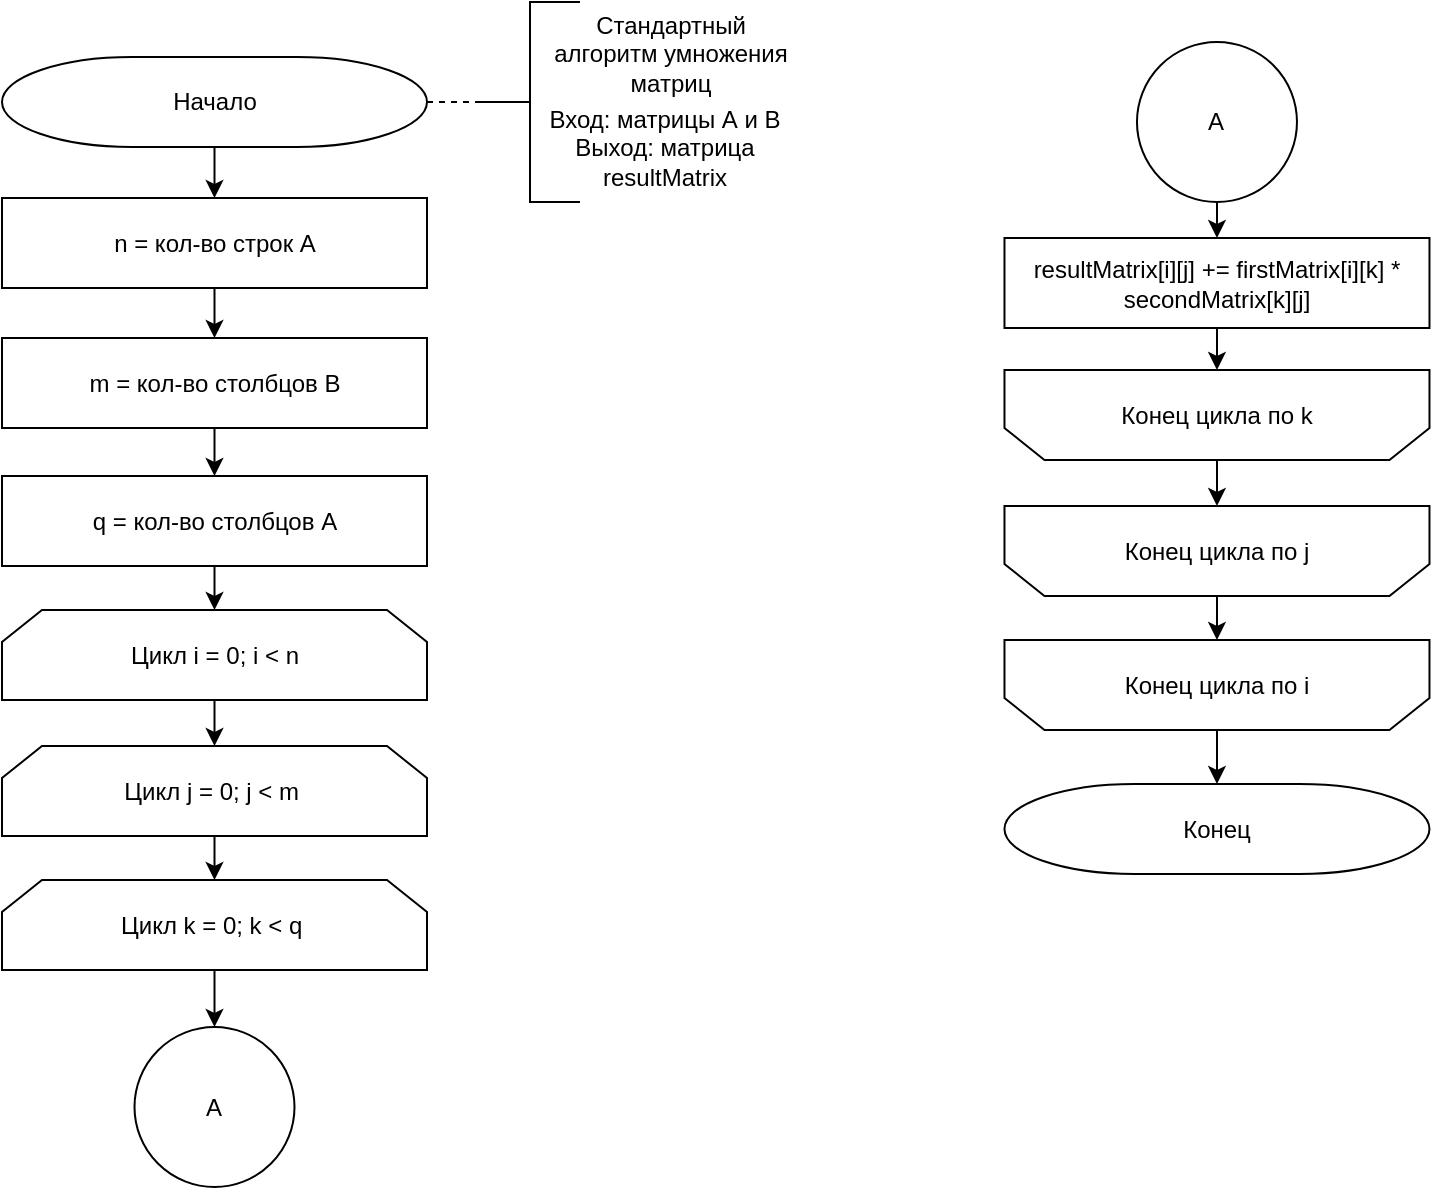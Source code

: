 <mxfile version="22.1.2" type="device">
  <diagram name="Page-1" id="U7-cKlfv5PTrTjfOpDwA">
    <mxGraphModel dx="1364" dy="843" grid="0" gridSize="10" guides="1" tooltips="1" connect="1" arrows="1" fold="1" page="0" pageScale="1" pageWidth="827" pageHeight="1169" math="0" shadow="0">
      <root>
        <mxCell id="0" />
        <mxCell id="1" parent="0" />
        <mxCell id="_3iAhGR6jsmJt0yVG2D_-2" value="Начало" style="strokeWidth=1;html=1;shape=mxgraph.flowchart.terminator;whiteSpace=wrap;rotation=0;" parent="1" vertex="1">
          <mxGeometry x="290" y="167.5" width="212.5" height="45" as="geometry" />
        </mxCell>
        <mxCell id="_3iAhGR6jsmJt0yVG2D_-3" value="Цикл i = 0; i &amp;lt; n" style="shape=loopLimit;whiteSpace=wrap;html=1;rotation=0;" parent="1" vertex="1">
          <mxGeometry x="290" y="444" width="212.5" height="45" as="geometry" />
        </mxCell>
        <mxCell id="_3iAhGR6jsmJt0yVG2D_-8" value="n = кол-во строк А" style="rounded=0;whiteSpace=wrap;html=1;rotation=0;" parent="1" vertex="1">
          <mxGeometry x="290" y="238" width="212.5" height="45" as="geometry" />
        </mxCell>
        <mxCell id="_3iAhGR6jsmJt0yVG2D_-32" value="Конец цикла по j" style="shape=loopLimit;whiteSpace=wrap;html=1;strokeColor=default;fontFamily=Helvetica;fontSize=12;fontColor=default;fillColor=default;rotation=0;direction=west;" parent="1" vertex="1">
          <mxGeometry x="791.24" y="392" width="212.5" height="45" as="geometry" />
        </mxCell>
        <mxCell id="_3iAhGR6jsmJt0yVG2D_-33" value="Конец цикла по i" style="shape=loopLimit;whiteSpace=wrap;html=1;strokeColor=default;fontFamily=Helvetica;fontSize=12;fontColor=default;fillColor=default;rotation=0;direction=west;" parent="1" vertex="1">
          <mxGeometry x="791.24" y="459" width="212.5" height="45" as="geometry" />
        </mxCell>
        <mxCell id="_3iAhGR6jsmJt0yVG2D_-42" value="А" style="ellipse;whiteSpace=wrap;html=1;aspect=fixed;strokeColor=default;fontFamily=Helvetica;fontSize=12;fontColor=default;fillColor=default;rotation=0;" parent="1" vertex="1">
          <mxGeometry x="356.25" y="652.5" width="80" height="80" as="geometry" />
        </mxCell>
        <mxCell id="_3iAhGR6jsmJt0yVG2D_-43" value="А" style="ellipse;whiteSpace=wrap;html=1;aspect=fixed;strokeColor=default;fontFamily=Helvetica;fontSize=12;fontColor=default;fillColor=default;rotation=0;" parent="1" vertex="1">
          <mxGeometry x="857.49" y="160" width="80" height="80" as="geometry" />
        </mxCell>
        <mxCell id="i-B9xMAHwKczMUL0X5Is-1" value="" style="endArrow=classic;html=1;rounded=0;fontFamily=Helvetica;fontSize=12;fontColor=default;exitX=0.5;exitY=1;exitDx=0;exitDy=0;exitPerimeter=0;entryX=0.5;entryY=0;entryDx=0;entryDy=0;" parent="1" source="_3iAhGR6jsmJt0yVG2D_-2" target="_3iAhGR6jsmJt0yVG2D_-8" edge="1">
          <mxGeometry width="50" height="50" relative="1" as="geometry">
            <mxPoint x="700" y="470" as="sourcePoint" />
            <mxPoint x="750" y="420" as="targetPoint" />
          </mxGeometry>
        </mxCell>
        <mxCell id="i-B9xMAHwKczMUL0X5Is-2" value="" style="endArrow=classic;html=1;rounded=0;fontFamily=Helvetica;fontSize=12;fontColor=default;exitX=0.5;exitY=1;exitDx=0;exitDy=0;entryX=0.5;entryY=0;entryDx=0;entryDy=0;" parent="1" source="_3iAhGR6jsmJt0yVG2D_-8" edge="1" target="YCW__KDIfvDQ2_dU0u9W-1">
          <mxGeometry width="50" height="50" relative="1" as="geometry">
            <mxPoint x="700" y="470" as="sourcePoint" />
            <mxPoint x="393.75" y="360" as="targetPoint" />
          </mxGeometry>
        </mxCell>
        <mxCell id="yjFc0E0NA0qaScyZaOSi-2" value="" style="endArrow=classic;html=1;rounded=0;fontFamily=Helvetica;fontSize=12;fontColor=default;exitX=0.5;exitY=1;exitDx=0;exitDy=0;" parent="1" source="_3iAhGR6jsmJt0yVG2D_-3" target="yjFc0E0NA0qaScyZaOSi-1" edge="1">
          <mxGeometry width="50" height="50" relative="1" as="geometry">
            <mxPoint x="382" y="716" as="sourcePoint" />
            <mxPoint x="382" y="866" as="targetPoint" />
          </mxGeometry>
        </mxCell>
        <mxCell id="yjFc0E0NA0qaScyZaOSi-1" value="Цикл j = 0; j &amp;lt; m&amp;nbsp;" style="shape=loopLimit;whiteSpace=wrap;html=1;rotation=0;" parent="1" vertex="1">
          <mxGeometry x="290" y="512" width="212.5" height="45" as="geometry" />
        </mxCell>
        <mxCell id="yjFc0E0NA0qaScyZaOSi-13" value="" style="strokeWidth=1;html=1;shape=mxgraph.flowchart.annotation_2;align=left;labelPosition=right;pointerEvents=1;" parent="1" vertex="1">
          <mxGeometry x="529" y="140" width="50" height="100" as="geometry" />
        </mxCell>
        <mxCell id="yjFc0E0NA0qaScyZaOSi-14" value="" style="endArrow=none;dashed=1;html=1;rounded=0;exitX=1;exitY=0.5;exitDx=0;exitDy=0;exitPerimeter=0;entryX=0;entryY=0.5;entryDx=0;entryDy=0;entryPerimeter=0;" parent="1" source="_3iAhGR6jsmJt0yVG2D_-2" target="yjFc0E0NA0qaScyZaOSi-13" edge="1">
          <mxGeometry width="50" height="50" relative="1" as="geometry">
            <mxPoint x="739" y="528" as="sourcePoint" />
            <mxPoint x="789" y="478" as="targetPoint" />
          </mxGeometry>
        </mxCell>
        <mxCell id="yjFc0E0NA0qaScyZaOSi-15" value="Стандартный алгоритм умножения матриц" style="text;html=1;strokeColor=none;fillColor=none;align=center;verticalAlign=middle;whiteSpace=wrap;rounded=0;" parent="1" vertex="1">
          <mxGeometry x="564" y="151" width="121" height="30" as="geometry" />
        </mxCell>
        <mxCell id="yjFc0E0NA0qaScyZaOSi-16" value="Вход: матрицы А и В&lt;br&gt;Выход: матрица resultMatrix" style="text;html=1;strokeColor=none;fillColor=none;align=center;verticalAlign=middle;whiteSpace=wrap;rounded=0;" parent="1" vertex="1">
          <mxGeometry x="545" y="198" width="153" height="30" as="geometry" />
        </mxCell>
        <mxCell id="T5u-y1dLt9EZzK_fcKpu-2" value="Цикл k = 0; k &amp;lt; q&amp;nbsp;" style="shape=loopLimit;whiteSpace=wrap;html=1;rotation=0;" parent="1" vertex="1">
          <mxGeometry x="290" y="579" width="212.5" height="45" as="geometry" />
        </mxCell>
        <mxCell id="T5u-y1dLt9EZzK_fcKpu-3" value="" style="endArrow=classic;html=1;rounded=0;exitX=0.5;exitY=1;exitDx=0;exitDy=0;entryX=0.5;entryY=0;entryDx=0;entryDy=0;" parent="1" source="yjFc0E0NA0qaScyZaOSi-1" target="T5u-y1dLt9EZzK_fcKpu-2" edge="1">
          <mxGeometry width="50" height="50" relative="1" as="geometry">
            <mxPoint x="553" y="734" as="sourcePoint" />
            <mxPoint x="603" y="684" as="targetPoint" />
          </mxGeometry>
        </mxCell>
        <mxCell id="T5u-y1dLt9EZzK_fcKpu-4" value="" style="endArrow=classic;html=1;rounded=0;entryX=0.5;entryY=0;entryDx=0;entryDy=0;exitX=0.5;exitY=1;exitDx=0;exitDy=0;" parent="1" source="T5u-y1dLt9EZzK_fcKpu-2" edge="1" target="_3iAhGR6jsmJt0yVG2D_-42">
          <mxGeometry width="50" height="50" relative="1" as="geometry">
            <mxPoint x="553" y="734" as="sourcePoint" />
            <mxPoint x="381.75" y="856" as="targetPoint" />
          </mxGeometry>
        </mxCell>
        <mxCell id="T5u-y1dLt9EZzK_fcKpu-5" value="resultMatrix[i][j] += firstMatrix[i][k] * secondMatrix[k][j]" style="rounded=0;whiteSpace=wrap;html=1;rotation=0;" parent="1" vertex="1">
          <mxGeometry x="791.24" y="258" width="212.5" height="45" as="geometry" />
        </mxCell>
        <mxCell id="T5u-y1dLt9EZzK_fcKpu-6" value="" style="endArrow=classic;html=1;rounded=0;entryX=0.5;entryY=0;entryDx=0;entryDy=0;exitX=0.5;exitY=1;exitDx=0;exitDy=0;" parent="1" source="_3iAhGR6jsmJt0yVG2D_-43" target="T5u-y1dLt9EZzK_fcKpu-5" edge="1">
          <mxGeometry width="50" height="50" relative="1" as="geometry">
            <mxPoint x="565" y="434" as="sourcePoint" />
            <mxPoint x="615" y="384" as="targetPoint" />
          </mxGeometry>
        </mxCell>
        <mxCell id="T5u-y1dLt9EZzK_fcKpu-7" value="Конец цикла по k" style="shape=loopLimit;whiteSpace=wrap;html=1;strokeColor=default;fontFamily=Helvetica;fontSize=12;fontColor=default;fillColor=default;rotation=0;direction=west;" parent="1" vertex="1">
          <mxGeometry x="791.24" y="324" width="212.5" height="45" as="geometry" />
        </mxCell>
        <mxCell id="T5u-y1dLt9EZzK_fcKpu-8" value="" style="endArrow=classic;html=1;rounded=0;entryX=0.5;entryY=1;entryDx=0;entryDy=0;exitX=0.5;exitY=1;exitDx=0;exitDy=0;" parent="1" source="T5u-y1dLt9EZzK_fcKpu-5" target="T5u-y1dLt9EZzK_fcKpu-7" edge="1">
          <mxGeometry width="50" height="50" relative="1" as="geometry">
            <mxPoint x="748" y="415" as="sourcePoint" />
            <mxPoint x="798" y="365" as="targetPoint" />
          </mxGeometry>
        </mxCell>
        <mxCell id="T5u-y1dLt9EZzK_fcKpu-9" value="" style="endArrow=classic;html=1;rounded=0;entryX=0.5;entryY=1;entryDx=0;entryDy=0;exitX=0.5;exitY=0;exitDx=0;exitDy=0;" parent="1" source="T5u-y1dLt9EZzK_fcKpu-7" target="_3iAhGR6jsmJt0yVG2D_-32" edge="1">
          <mxGeometry width="50" height="50" relative="1" as="geometry">
            <mxPoint x="748" y="415" as="sourcePoint" />
            <mxPoint x="798" y="365" as="targetPoint" />
          </mxGeometry>
        </mxCell>
        <mxCell id="T5u-y1dLt9EZzK_fcKpu-10" value="" style="endArrow=classic;html=1;rounded=0;entryX=0.5;entryY=1;entryDx=0;entryDy=0;exitX=0.5;exitY=0;exitDx=0;exitDy=0;" parent="1" source="_3iAhGR6jsmJt0yVG2D_-32" target="_3iAhGR6jsmJt0yVG2D_-33" edge="1">
          <mxGeometry width="50" height="50" relative="1" as="geometry">
            <mxPoint x="748" y="415" as="sourcePoint" />
            <mxPoint x="798" y="365" as="targetPoint" />
          </mxGeometry>
        </mxCell>
        <mxCell id="T5u-y1dLt9EZzK_fcKpu-11" value="Конец" style="strokeWidth=1;html=1;shape=mxgraph.flowchart.terminator;whiteSpace=wrap;rotation=0;" parent="1" vertex="1">
          <mxGeometry x="791.24" y="531" width="212.5" height="45" as="geometry" />
        </mxCell>
        <mxCell id="T5u-y1dLt9EZzK_fcKpu-12" value="" style="endArrow=classic;html=1;rounded=0;entryX=0.5;entryY=0;entryDx=0;entryDy=0;entryPerimeter=0;exitX=0.5;exitY=0;exitDx=0;exitDy=0;" parent="1" source="_3iAhGR6jsmJt0yVG2D_-33" target="T5u-y1dLt9EZzK_fcKpu-11" edge="1">
          <mxGeometry width="50" height="50" relative="1" as="geometry">
            <mxPoint x="682" y="465" as="sourcePoint" />
            <mxPoint x="732" y="415" as="targetPoint" />
          </mxGeometry>
        </mxCell>
        <mxCell id="YCW__KDIfvDQ2_dU0u9W-1" value="m = кол-во столбцов B" style="rounded=0;whiteSpace=wrap;html=1;rotation=0;" vertex="1" parent="1">
          <mxGeometry x="290" y="308" width="212.5" height="45" as="geometry" />
        </mxCell>
        <mxCell id="YCW__KDIfvDQ2_dU0u9W-2" value="q = кол-во столбцов А" style="rounded=0;whiteSpace=wrap;html=1;rotation=0;" vertex="1" parent="1">
          <mxGeometry x="290" y="377" width="212.5" height="45" as="geometry" />
        </mxCell>
        <mxCell id="YCW__KDIfvDQ2_dU0u9W-3" value="" style="endArrow=classic;html=1;rounded=0;entryX=0.5;entryY=0;entryDx=0;entryDy=0;exitX=0.5;exitY=1;exitDx=0;exitDy=0;" edge="1" parent="1" source="YCW__KDIfvDQ2_dU0u9W-1" target="YCW__KDIfvDQ2_dU0u9W-2">
          <mxGeometry width="50" height="50" relative="1" as="geometry">
            <mxPoint x="620" y="532" as="sourcePoint" />
            <mxPoint x="670" y="482" as="targetPoint" />
          </mxGeometry>
        </mxCell>
        <mxCell id="YCW__KDIfvDQ2_dU0u9W-4" value="" style="endArrow=classic;html=1;rounded=0;entryX=0.5;entryY=0;entryDx=0;entryDy=0;exitX=0.5;exitY=1;exitDx=0;exitDy=0;" edge="1" parent="1" source="YCW__KDIfvDQ2_dU0u9W-2" target="_3iAhGR6jsmJt0yVG2D_-3">
          <mxGeometry width="50" height="50" relative="1" as="geometry">
            <mxPoint x="620" y="532" as="sourcePoint" />
            <mxPoint x="670" y="482" as="targetPoint" />
          </mxGeometry>
        </mxCell>
      </root>
    </mxGraphModel>
  </diagram>
</mxfile>
